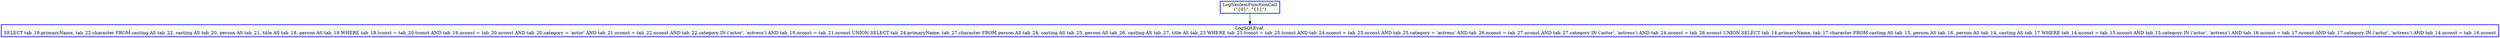 digraph  g{
node [shape=rectangle, color=black, fontcolor=black, style=bold]
0 [label="LogSkolemFunctionCall
(\"{0}\", \"{1}\")" , color = blue] ; 
1 [label="LogSQLEval 
SELECT tab_19.primaryName, tab_22.character FROM casting AS tab_22, casting AS tab_20, person AS tab_21, title AS tab_18, person AS tab_19 WHERE tab_18.tconst = tab_20.tconst AND tab_19.nconst = tab_20.nconst AND tab_20.category = 'actor' AND tab_21.nconst = tab_22.nconst AND tab_22.category IN ('actor', 'actress') AND tab_19.nconst = tab_21.nconst UNION SELECT tab_24.primaryName, tab_27.character FROM person AS tab_24, casting AS tab_25, person AS tab_26, casting AS tab_27, title AS tab_23 WHERE tab_23.tconst = tab_25.tconst AND tab_24.nconst = tab_25.nconst AND tab_25.category = 'actress' AND tab_26.nconst = tab_27.nconst AND tab_27.category IN ('actor', 'actress') AND tab_24.nconst = tab_26.nconst UNION SELECT tab_14.primaryName, tab_17.character FROM casting AS tab_15, person AS tab_16, person AS tab_14, casting AS tab_17 WHERE tab_14.nconst = tab_15.nconst AND tab_15.category IN ('actor', 'actress') AND tab_16.nconst = tab_17.nconst AND tab_17.category IN ('actor', 'actress') AND tab_14.nconst = tab_16.nconst", color = blue] ; 
0 -> 1 ; 
}

